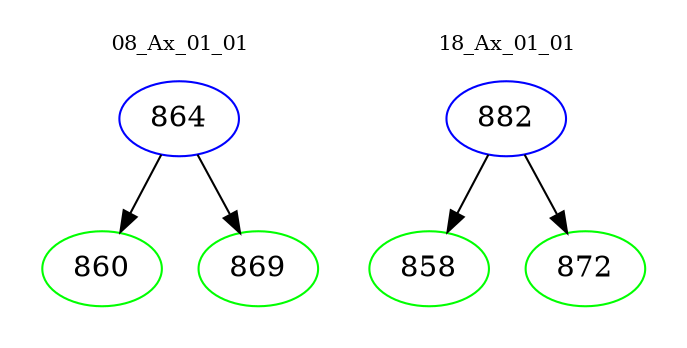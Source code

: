 digraph{
subgraph cluster_0 {
color = white
label = "08_Ax_01_01";
fontsize=10;
T0_864 [label="864", color="blue"]
T0_864 -> T0_860 [color="black"]
T0_860 [label="860", color="green"]
T0_864 -> T0_869 [color="black"]
T0_869 [label="869", color="green"]
}
subgraph cluster_1 {
color = white
label = "18_Ax_01_01";
fontsize=10;
T1_882 [label="882", color="blue"]
T1_882 -> T1_858 [color="black"]
T1_858 [label="858", color="green"]
T1_882 -> T1_872 [color="black"]
T1_872 [label="872", color="green"]
}
}
